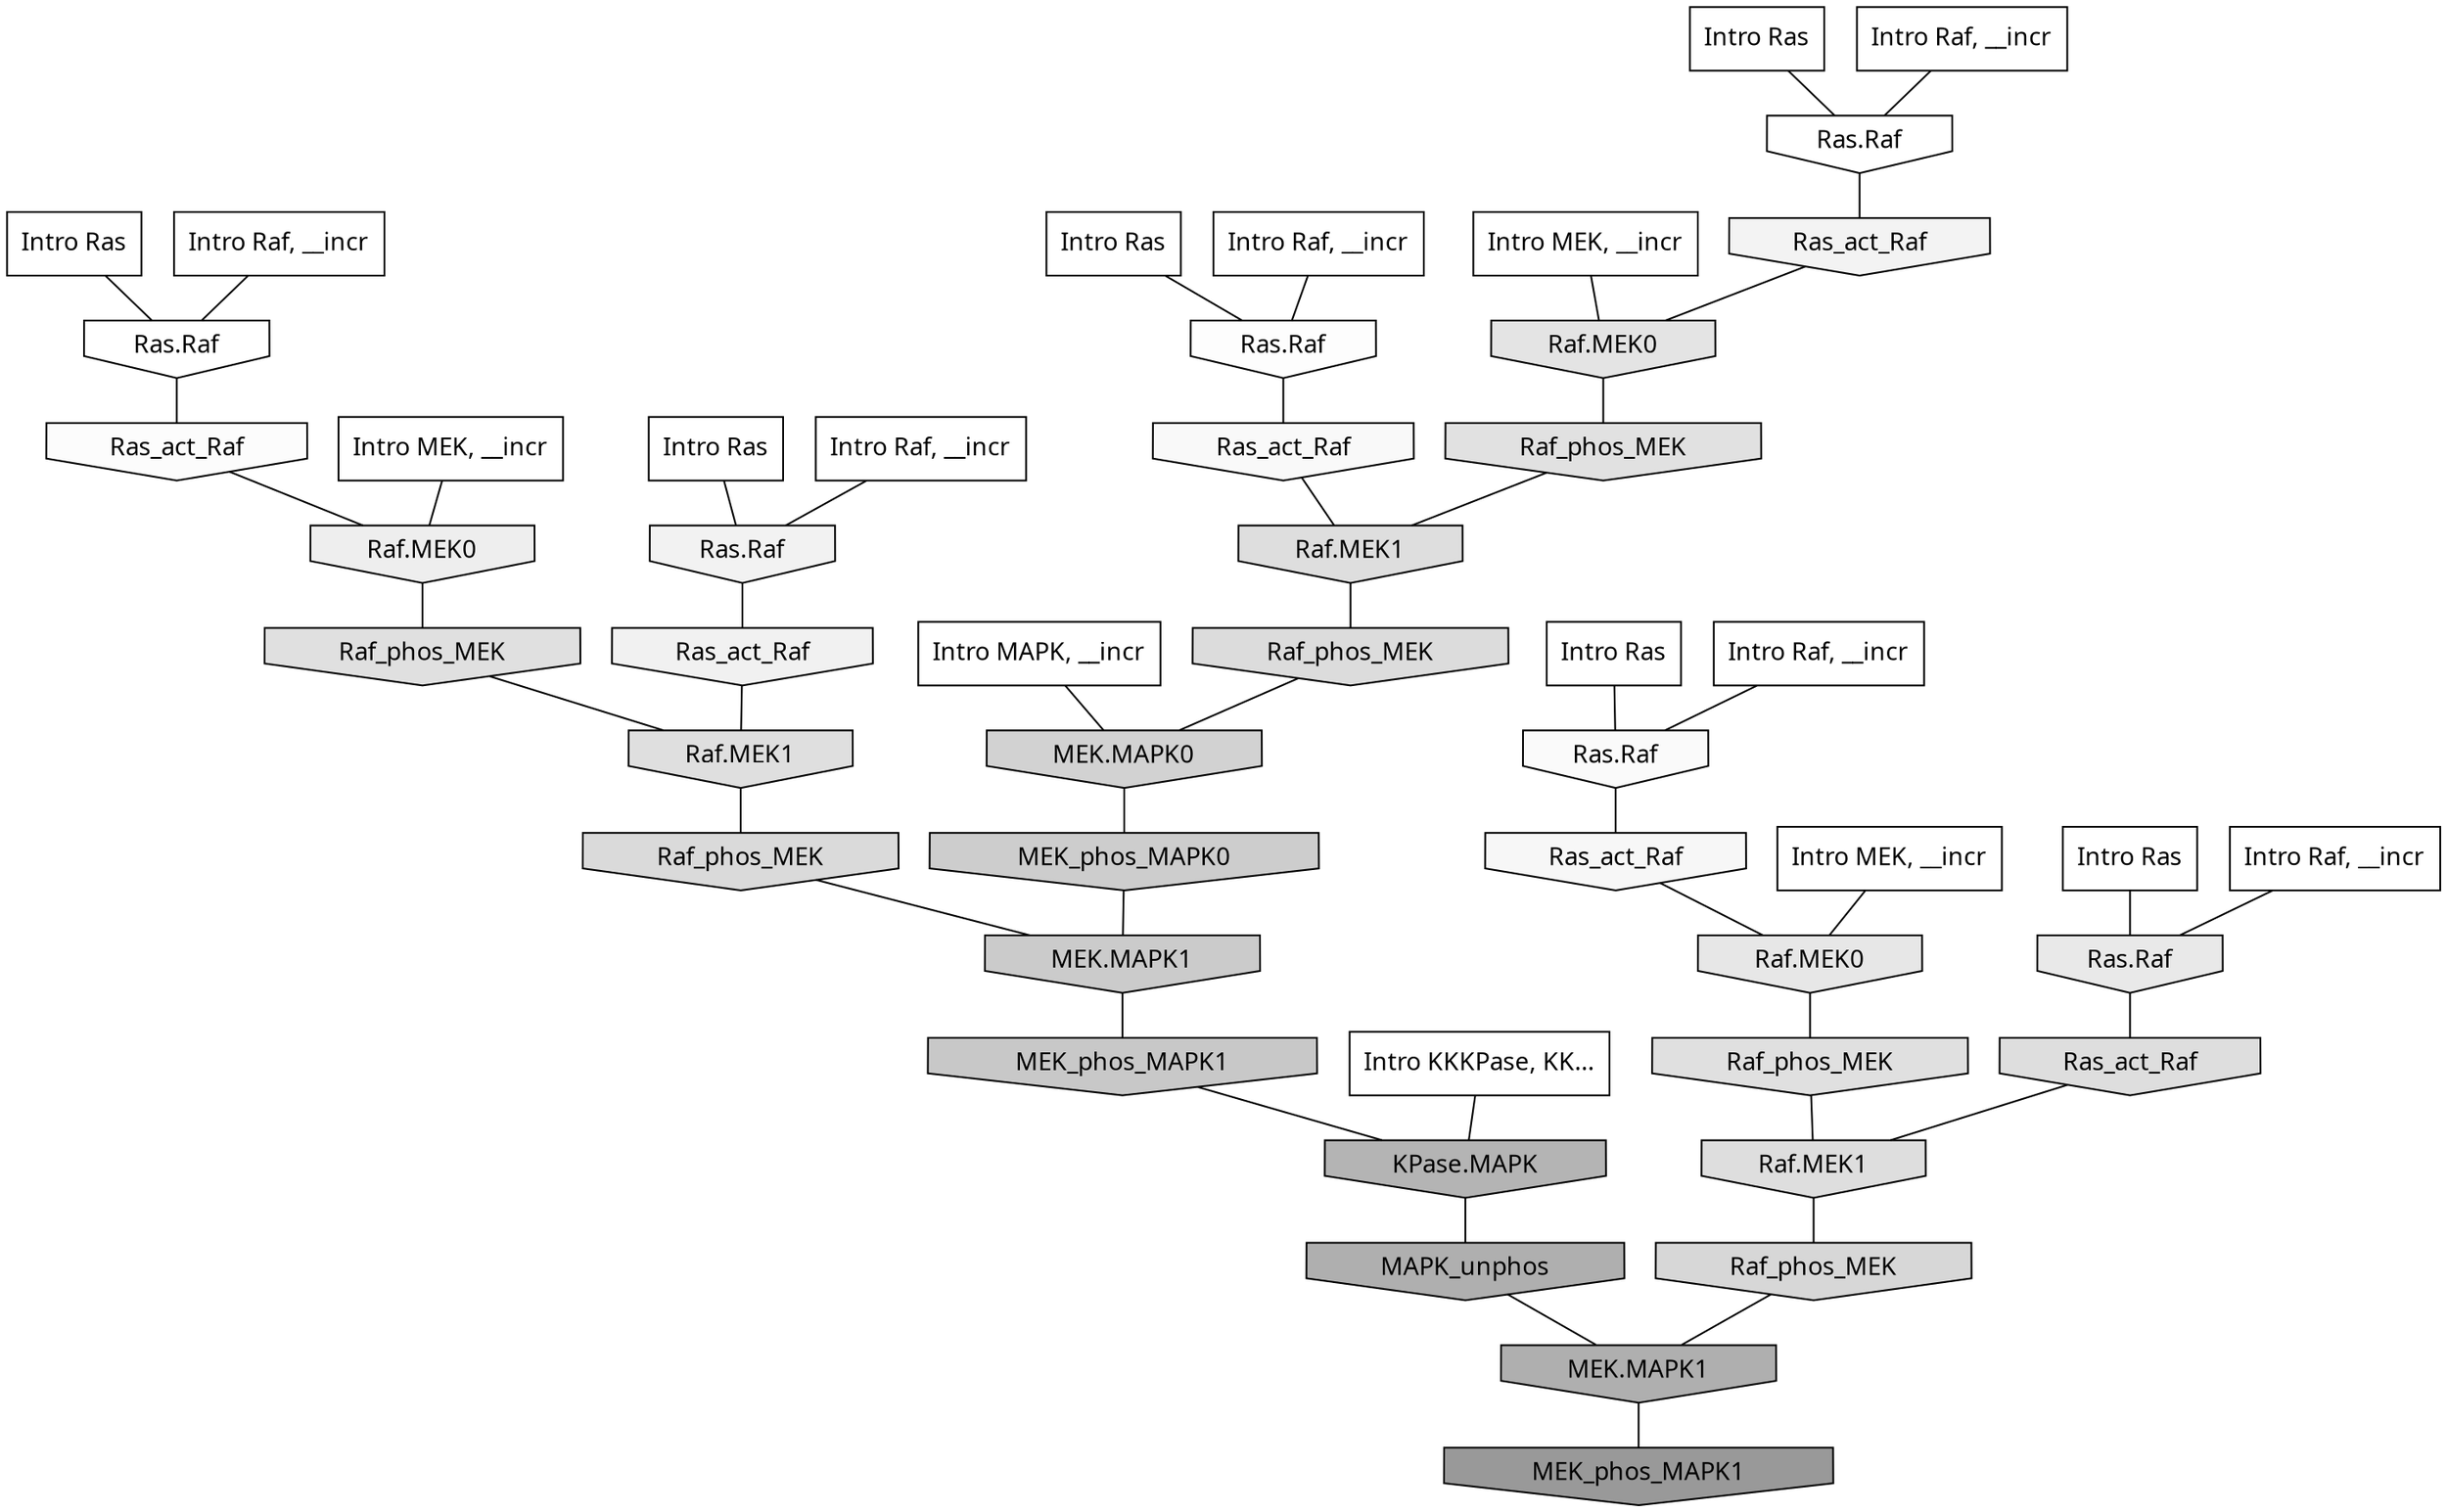 digraph G{
  rankdir="TB";
  ranksep=0.30;
  node [fontname="CMU Serif"];
  edge [fontname="CMU Serif"];
  
  13 [label="Intro Ras", shape=rectangle, style=filled, fillcolor="0.000 0.000 1.000"]
  
  23 [label="Intro Ras", shape=rectangle, style=filled, fillcolor="0.000 0.000 1.000"]
  
  24 [label="Intro Ras", shape=rectangle, style=filled, fillcolor="0.000 0.000 1.000"]
  
  37 [label="Intro Ras", shape=rectangle, style=filled, fillcolor="0.000 0.000 1.000"]
  
  60 [label="Intro Ras", shape=rectangle, style=filled, fillcolor="0.000 0.000 1.000"]
  
  92 [label="Intro Ras", shape=rectangle, style=filled, fillcolor="0.000 0.000 1.000"]
  
  298 [label="Intro Raf, __incr", shape=rectangle, style=filled, fillcolor="0.000 0.000 1.000"]
  
  345 [label="Intro Raf, __incr", shape=rectangle, style=filled, fillcolor="0.000 0.000 1.000"]
  
  379 [label="Intro Raf, __incr", shape=rectangle, style=filled, fillcolor="0.000 0.000 1.000"]
  
  797 [label="Intro Raf, __incr", shape=rectangle, style=filled, fillcolor="0.000 0.000 1.000"]
  
  1032 [label="Intro Raf, __incr", shape=rectangle, style=filled, fillcolor="0.000 0.000 1.000"]
  
  1087 [label="Intro Raf, __incr", shape=rectangle, style=filled, fillcolor="0.000 0.000 1.000"]
  
  1843 [label="Intro MEK, __incr", shape=rectangle, style=filled, fillcolor="0.000 0.000 1.000"]
  
  1920 [label="Intro MEK, __incr", shape=rectangle, style=filled, fillcolor="0.000 0.000 1.000"]
  
  2063 [label="Intro MEK, __incr", shape=rectangle, style=filled, fillcolor="0.000 0.000 1.000"]
  
  2206 [label="Intro MAPK, __incr", shape=rectangle, style=filled, fillcolor="0.000 0.000 1.000"]
  
  3184 [label="Intro KKKPase, KK...", shape=rectangle, style=filled, fillcolor="0.000 0.000 1.000"]
  
  3279 [label="Ras.Raf", shape=invhouse, style=filled, fillcolor="0.000 0.000 1.000"]
  
  3334 [label="Ras.Raf", shape=invhouse, style=filled, fillcolor="0.000 0.000 0.998"]
  
  3406 [label="Ras.Raf", shape=invhouse, style=filled, fillcolor="0.000 0.000 0.992"]
  
  3468 [label="Ras_act_Raf", shape=invhouse, style=filled, fillcolor="0.000 0.000 0.986"]
  
  3567 [label="Ras.Raf", shape=invhouse, style=filled, fillcolor="0.000 0.000 0.978"]
  
  3620 [label="Ras_act_Raf", shape=invhouse, style=filled, fillcolor="0.000 0.000 0.974"]
  
  3781 [label="Ras_act_Raf", shape=invhouse, style=filled, fillcolor="0.000 0.000 0.966"]
  
  4197 [label="Ras_act_Raf", shape=invhouse, style=filled, fillcolor="0.000 0.000 0.950"]
  
  4248 [label="Ras.Raf", shape=invhouse, style=filled, fillcolor="0.000 0.000 0.948"]
  
  4408 [label="Ras_act_Raf", shape=invhouse, style=filled, fillcolor="0.000 0.000 0.942"]
  
  4711 [label="Raf.MEK0", shape=invhouse, style=filled, fillcolor="0.000 0.000 0.930"]
  
  5230 [label="Ras.Raf", shape=invhouse, style=filled, fillcolor="0.000 0.000 0.913"]
  
  5455 [label="Raf.MEK0", shape=invhouse, style=filled, fillcolor="0.000 0.000 0.906"]
  
  5915 [label="Raf.MEK0", shape=invhouse, style=filled, fillcolor="0.000 0.000 0.891"]
  
  6237 [label="Raf_phos_MEK", shape=invhouse, style=filled, fillcolor="0.000 0.000 0.882"]
  
  6386 [label="Raf_phos_MEK", shape=invhouse, style=filled, fillcolor="0.000 0.000 0.878"]
  
  6453 [label="Raf_phos_MEK", shape=invhouse, style=filled, fillcolor="0.000 0.000 0.876"]
  
  6614 [label="Raf.MEK1", shape=invhouse, style=filled, fillcolor="0.000 0.000 0.873"]
  
  6722 [label="Ras_act_Raf", shape=invhouse, style=filled, fillcolor="0.000 0.000 0.871"]
  
  6728 [label="Raf.MEK1", shape=invhouse, style=filled, fillcolor="0.000 0.000 0.870"]
  
  6857 [label="Raf.MEK1", shape=invhouse, style=filled, fillcolor="0.000 0.000 0.868"]
  
  7260 [label="Raf_phos_MEK", shape=invhouse, style=filled, fillcolor="0.000 0.000 0.860"]
  
  7647 [label="Raf_phos_MEK", shape=invhouse, style=filled, fillcolor="0.000 0.000 0.853"]
  
  8433 [label="Raf_phos_MEK", shape=invhouse, style=filled, fillcolor="0.000 0.000 0.840"]
  
  9613 [label="MEK.MAPK0", shape=invhouse, style=filled, fillcolor="0.000 0.000 0.822"]
  
  11341 [label="MEK_phos_MAPK0", shape=invhouse, style=filled, fillcolor="0.000 0.000 0.801"]
  
  12026 [label="MEK.MAPK1", shape=invhouse, style=filled, fillcolor="0.000 0.000 0.795"]
  
  13216 [label="MEK_phos_MAPK1", shape=invhouse, style=filled, fillcolor="0.000 0.000 0.783"]
  
  18804 [label="KPase.MAPK", shape=invhouse, style=filled, fillcolor="0.000 0.000 0.707"]
  
  19532 [label="MAPK_unphos", shape=invhouse, style=filled, fillcolor="0.000 0.000 0.686"]
  
  19533 [label="MEK.MAPK1", shape=invhouse, style=filled, fillcolor="0.000 0.000 0.686"]
  
  21972 [label="MEK_phos_MAPK1", shape=invhouse, style=filled, fillcolor="0.000 0.000 0.600"]
  
  
  19533 -> 21972 [dir=none, color="0.000 0.000 0.000"] 
  19532 -> 19533 [dir=none, color="0.000 0.000 0.000"] 
  18804 -> 19532 [dir=none, color="0.000 0.000 0.000"] 
  13216 -> 18804 [dir=none, color="0.000 0.000 0.000"] 
  12026 -> 13216 [dir=none, color="0.000 0.000 0.000"] 
  11341 -> 12026 [dir=none, color="0.000 0.000 0.000"] 
  9613 -> 11341 [dir=none, color="0.000 0.000 0.000"] 
  8433 -> 19533 [dir=none, color="0.000 0.000 0.000"] 
  7647 -> 12026 [dir=none, color="0.000 0.000 0.000"] 
  7260 -> 9613 [dir=none, color="0.000 0.000 0.000"] 
  6857 -> 7260 [dir=none, color="0.000 0.000 0.000"] 
  6728 -> 8433 [dir=none, color="0.000 0.000 0.000"] 
  6722 -> 6728 [dir=none, color="0.000 0.000 0.000"] 
  6614 -> 7647 [dir=none, color="0.000 0.000 0.000"] 
  6453 -> 6614 [dir=none, color="0.000 0.000 0.000"] 
  6386 -> 6728 [dir=none, color="0.000 0.000 0.000"] 
  6237 -> 6857 [dir=none, color="0.000 0.000 0.000"] 
  5915 -> 6237 [dir=none, color="0.000 0.000 0.000"] 
  5455 -> 6386 [dir=none, color="0.000 0.000 0.000"] 
  5230 -> 6722 [dir=none, color="0.000 0.000 0.000"] 
  4711 -> 6453 [dir=none, color="0.000 0.000 0.000"] 
  4408 -> 6614 [dir=none, color="0.000 0.000 0.000"] 
  4248 -> 4408 [dir=none, color="0.000 0.000 0.000"] 
  4197 -> 5915 [dir=none, color="0.000 0.000 0.000"] 
  3781 -> 5455 [dir=none, color="0.000 0.000 0.000"] 
  3620 -> 6857 [dir=none, color="0.000 0.000 0.000"] 
  3567 -> 3781 [dir=none, color="0.000 0.000 0.000"] 
  3468 -> 4711 [dir=none, color="0.000 0.000 0.000"] 
  3406 -> 3620 [dir=none, color="0.000 0.000 0.000"] 
  3334 -> 3468 [dir=none, color="0.000 0.000 0.000"] 
  3279 -> 4197 [dir=none, color="0.000 0.000 0.000"] 
  3184 -> 18804 [dir=none, color="0.000 0.000 0.000"] 
  2206 -> 9613 [dir=none, color="0.000 0.000 0.000"] 
  2063 -> 5915 [dir=none, color="0.000 0.000 0.000"] 
  1920 -> 4711 [dir=none, color="0.000 0.000 0.000"] 
  1843 -> 5455 [dir=none, color="0.000 0.000 0.000"] 
  1087 -> 3406 [dir=none, color="0.000 0.000 0.000"] 
  1032 -> 3279 [dir=none, color="0.000 0.000 0.000"] 
  797 -> 5230 [dir=none, color="0.000 0.000 0.000"] 
  379 -> 4248 [dir=none, color="0.000 0.000 0.000"] 
  345 -> 3567 [dir=none, color="0.000 0.000 0.000"] 
  298 -> 3334 [dir=none, color="0.000 0.000 0.000"] 
  92 -> 5230 [dir=none, color="0.000 0.000 0.000"] 
  60 -> 3567 [dir=none, color="0.000 0.000 0.000"] 
  37 -> 4248 [dir=none, color="0.000 0.000 0.000"] 
  24 -> 3406 [dir=none, color="0.000 0.000 0.000"] 
  23 -> 3279 [dir=none, color="0.000 0.000 0.000"] 
  13 -> 3334 [dir=none, color="0.000 0.000 0.000"] 
  
  }
